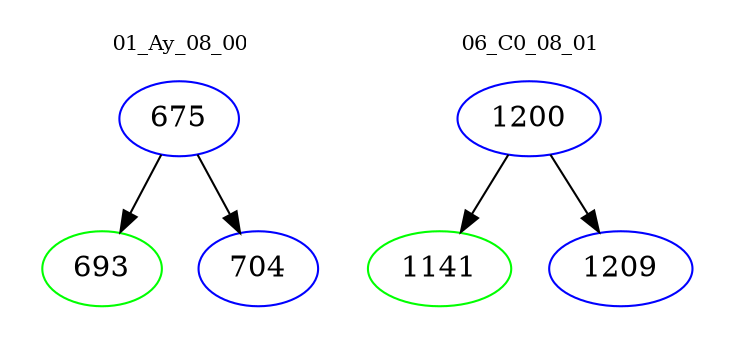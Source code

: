 digraph{
subgraph cluster_0 {
color = white
label = "01_Ay_08_00";
fontsize=10;
T0_675 [label="675", color="blue"]
T0_675 -> T0_693 [color="black"]
T0_693 [label="693", color="green"]
T0_675 -> T0_704 [color="black"]
T0_704 [label="704", color="blue"]
}
subgraph cluster_1 {
color = white
label = "06_C0_08_01";
fontsize=10;
T1_1200 [label="1200", color="blue"]
T1_1200 -> T1_1141 [color="black"]
T1_1141 [label="1141", color="green"]
T1_1200 -> T1_1209 [color="black"]
T1_1209 [label="1209", color="blue"]
}
}

